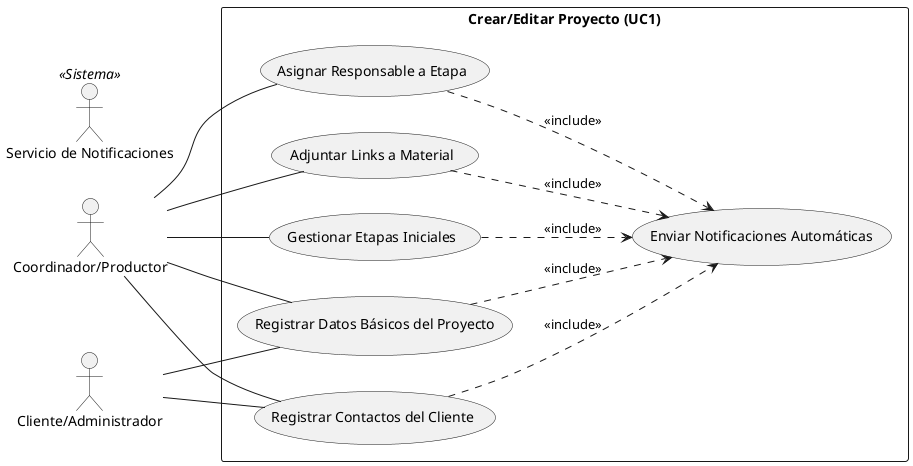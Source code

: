 @startuml
left to right direction

actor "Coordinador/Productor" as Prod
actor "Cliente/Administrador" as Client
actor "Servicio de Notificaciones" as Notif <<Sistema>>

rectangle "Crear/Editar Proyecto (UC1)" {
    usecase "Registrar Datos Básicos del Proyecto" as DatosProyecto
    usecase "Registrar Contactos del Cliente" as DatosCliente
    usecase "Gestionar Etapas Iniciales" as Etapas
    usecase "Asignar Responsable a Etapa" as UC3
    usecase "Adjuntar Links a Material" as Links
    usecase "Enviar Notificaciones Automáticas" as UC5
}

Prod -- DatosProyecto
Prod -- DatosCliente
Prod -- Etapas
Prod -- UC3
Prod -- Links
Client -- DatosProyecto
Client -- DatosCliente

' Relaciones de inclusión
DatosProyecto ..> UC5 : <<include>>
DatosCliente ..> UC5 : <<include>>
Etapas ..> UC5 : <<include>>
UC3 ..> UC5 : <<include>>
Links ..> UC5 : <<include>>

@enduml

